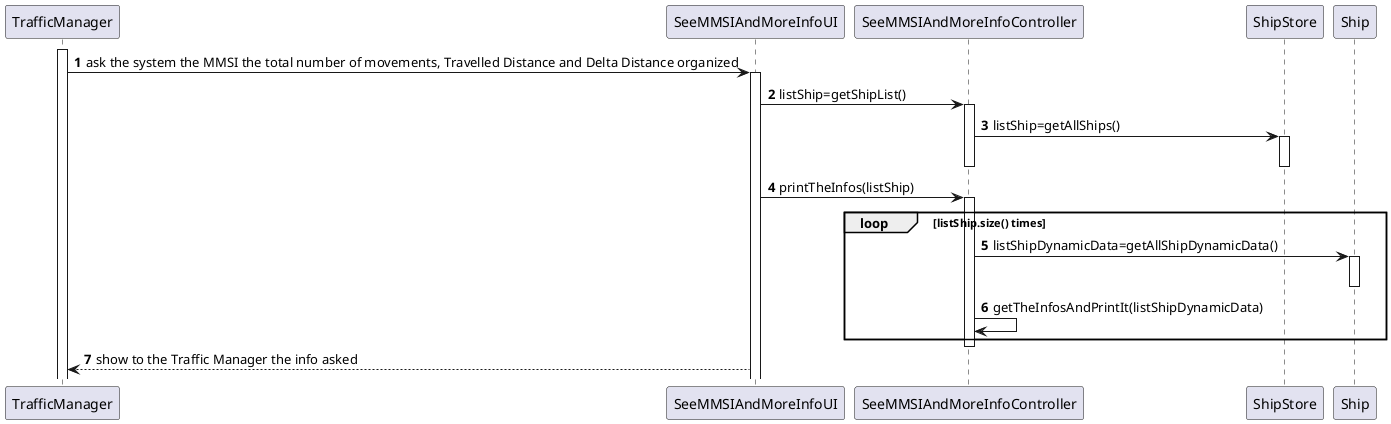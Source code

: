 @startuml
'https://plantuml.com/sequence-diagram

autonumber
participant TrafficManager as TM
participant SeeMMSIAndMoreInfoUI as SMAMIUI
participant SeeMMSIAndMoreInfoController as SMAMIC
participant ShipStore as SS
participant Ship as S

activate TM

TM -> SMAMIUI : ask the system the MMSI the total number of movements, Travelled Distance and Delta Distance organized

activate SMAMIUI
SMAMIUI -> SMAMIC : listShip=getShipList()
activate SMAMIC
SMAMIC -> SS : listShip=getAllShips()
activate SS
deactivate SS

deactivate SMAMIC
SMAMIUI -> SMAMIC : printTheInfos(listShip)
activate SMAMIC
    loop listShip.size() times
        SMAMIC -> S : listShipDynamicData=getAllShipDynamicData()
        activate S
        deactivate S
        SMAMIC-> SMAMIC  : getTheInfosAndPrintIt(listShipDynamicData)
    end
deactivate SMAMIC
SMAMIUI --> TM : show to the Traffic Manager the info asked
@enduml
